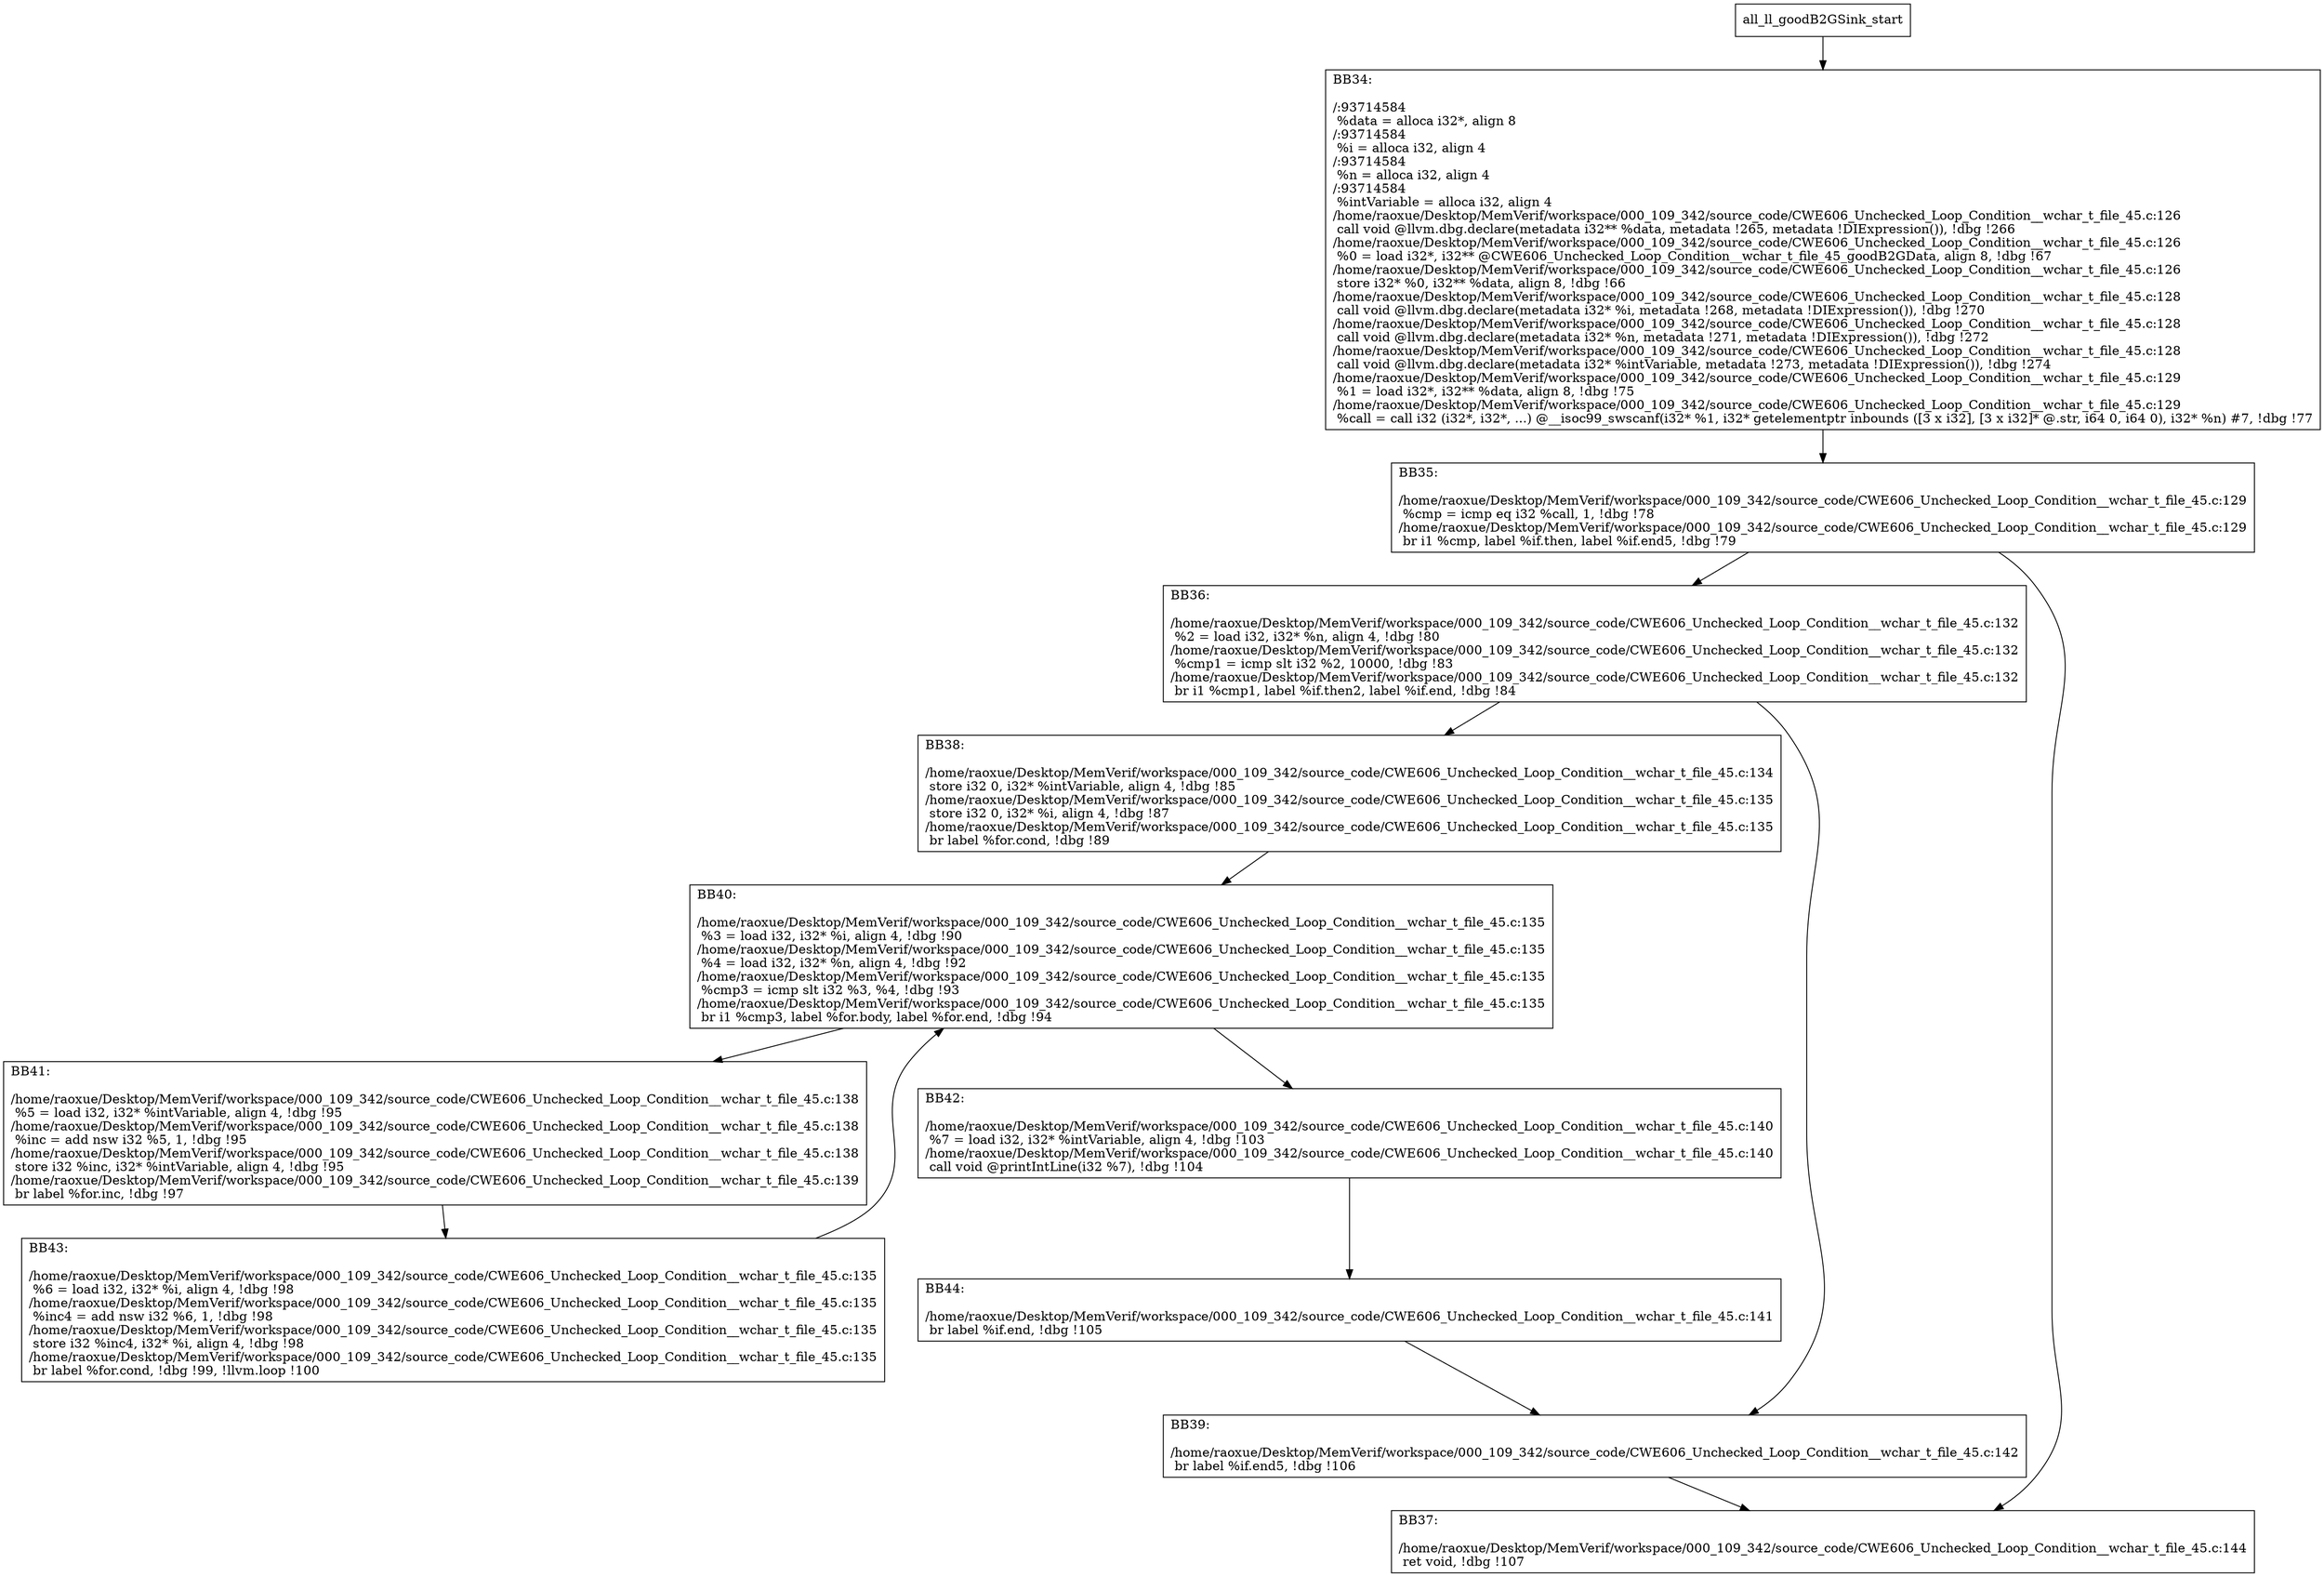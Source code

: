 digraph "CFG for'all_ll_goodB2GSink' function" {
	BBall_ll_goodB2GSink_start[shape=record,label="{all_ll_goodB2GSink_start}"];
	BBall_ll_goodB2GSink_start-> all_ll_goodB2GSinkBB34;
	all_ll_goodB2GSinkBB34 [shape=record, label="{BB34:\l\l/:93714584\l
  %data = alloca i32*, align 8\l
/:93714584\l
  %i = alloca i32, align 4\l
/:93714584\l
  %n = alloca i32, align 4\l
/:93714584\l
  %intVariable = alloca i32, align 4\l
/home/raoxue/Desktop/MemVerif/workspace/000_109_342/source_code/CWE606_Unchecked_Loop_Condition__wchar_t_file_45.c:126\l
  call void @llvm.dbg.declare(metadata i32** %data, metadata !265, metadata !DIExpression()), !dbg !266\l
/home/raoxue/Desktop/MemVerif/workspace/000_109_342/source_code/CWE606_Unchecked_Loop_Condition__wchar_t_file_45.c:126\l
  %0 = load i32*, i32** @CWE606_Unchecked_Loop_Condition__wchar_t_file_45_goodB2GData, align 8, !dbg !67\l
/home/raoxue/Desktop/MemVerif/workspace/000_109_342/source_code/CWE606_Unchecked_Loop_Condition__wchar_t_file_45.c:126\l
  store i32* %0, i32** %data, align 8, !dbg !66\l
/home/raoxue/Desktop/MemVerif/workspace/000_109_342/source_code/CWE606_Unchecked_Loop_Condition__wchar_t_file_45.c:128\l
  call void @llvm.dbg.declare(metadata i32* %i, metadata !268, metadata !DIExpression()), !dbg !270\l
/home/raoxue/Desktop/MemVerif/workspace/000_109_342/source_code/CWE606_Unchecked_Loop_Condition__wchar_t_file_45.c:128\l
  call void @llvm.dbg.declare(metadata i32* %n, metadata !271, metadata !DIExpression()), !dbg !272\l
/home/raoxue/Desktop/MemVerif/workspace/000_109_342/source_code/CWE606_Unchecked_Loop_Condition__wchar_t_file_45.c:128\l
  call void @llvm.dbg.declare(metadata i32* %intVariable, metadata !273, metadata !DIExpression()), !dbg !274\l
/home/raoxue/Desktop/MemVerif/workspace/000_109_342/source_code/CWE606_Unchecked_Loop_Condition__wchar_t_file_45.c:129\l
  %1 = load i32*, i32** %data, align 8, !dbg !75\l
/home/raoxue/Desktop/MemVerif/workspace/000_109_342/source_code/CWE606_Unchecked_Loop_Condition__wchar_t_file_45.c:129\l
  %call = call i32 (i32*, i32*, ...) @__isoc99_swscanf(i32* %1, i32* getelementptr inbounds ([3 x i32], [3 x i32]* @.str, i64 0, i64 0), i32* %n) #7, !dbg !77\l
}"];
	all_ll_goodB2GSinkBB34-> all_ll_goodB2GSinkBB35;
	all_ll_goodB2GSinkBB35 [shape=record, label="{BB35:\l\l/home/raoxue/Desktop/MemVerif/workspace/000_109_342/source_code/CWE606_Unchecked_Loop_Condition__wchar_t_file_45.c:129\l
  %cmp = icmp eq i32 %call, 1, !dbg !78\l
/home/raoxue/Desktop/MemVerif/workspace/000_109_342/source_code/CWE606_Unchecked_Loop_Condition__wchar_t_file_45.c:129\l
  br i1 %cmp, label %if.then, label %if.end5, !dbg !79\l
}"];
	all_ll_goodB2GSinkBB35-> all_ll_goodB2GSinkBB36;
	all_ll_goodB2GSinkBB35-> all_ll_goodB2GSinkBB37;
	all_ll_goodB2GSinkBB36 [shape=record, label="{BB36:\l\l/home/raoxue/Desktop/MemVerif/workspace/000_109_342/source_code/CWE606_Unchecked_Loop_Condition__wchar_t_file_45.c:132\l
  %2 = load i32, i32* %n, align 4, !dbg !80\l
/home/raoxue/Desktop/MemVerif/workspace/000_109_342/source_code/CWE606_Unchecked_Loop_Condition__wchar_t_file_45.c:132\l
  %cmp1 = icmp slt i32 %2, 10000, !dbg !83\l
/home/raoxue/Desktop/MemVerif/workspace/000_109_342/source_code/CWE606_Unchecked_Loop_Condition__wchar_t_file_45.c:132\l
  br i1 %cmp1, label %if.then2, label %if.end, !dbg !84\l
}"];
	all_ll_goodB2GSinkBB36-> all_ll_goodB2GSinkBB38;
	all_ll_goodB2GSinkBB36-> all_ll_goodB2GSinkBB39;
	all_ll_goodB2GSinkBB38 [shape=record, label="{BB38:\l\l/home/raoxue/Desktop/MemVerif/workspace/000_109_342/source_code/CWE606_Unchecked_Loop_Condition__wchar_t_file_45.c:134\l
  store i32 0, i32* %intVariable, align 4, !dbg !85\l
/home/raoxue/Desktop/MemVerif/workspace/000_109_342/source_code/CWE606_Unchecked_Loop_Condition__wchar_t_file_45.c:135\l
  store i32 0, i32* %i, align 4, !dbg !87\l
/home/raoxue/Desktop/MemVerif/workspace/000_109_342/source_code/CWE606_Unchecked_Loop_Condition__wchar_t_file_45.c:135\l
  br label %for.cond, !dbg !89\l
}"];
	all_ll_goodB2GSinkBB38-> all_ll_goodB2GSinkBB40;
	all_ll_goodB2GSinkBB40 [shape=record, label="{BB40:\l\l/home/raoxue/Desktop/MemVerif/workspace/000_109_342/source_code/CWE606_Unchecked_Loop_Condition__wchar_t_file_45.c:135\l
  %3 = load i32, i32* %i, align 4, !dbg !90\l
/home/raoxue/Desktop/MemVerif/workspace/000_109_342/source_code/CWE606_Unchecked_Loop_Condition__wchar_t_file_45.c:135\l
  %4 = load i32, i32* %n, align 4, !dbg !92\l
/home/raoxue/Desktop/MemVerif/workspace/000_109_342/source_code/CWE606_Unchecked_Loop_Condition__wchar_t_file_45.c:135\l
  %cmp3 = icmp slt i32 %3, %4, !dbg !93\l
/home/raoxue/Desktop/MemVerif/workspace/000_109_342/source_code/CWE606_Unchecked_Loop_Condition__wchar_t_file_45.c:135\l
  br i1 %cmp3, label %for.body, label %for.end, !dbg !94\l
}"];
	all_ll_goodB2GSinkBB40-> all_ll_goodB2GSinkBB41;
	all_ll_goodB2GSinkBB40-> all_ll_goodB2GSinkBB42;
	all_ll_goodB2GSinkBB41 [shape=record, label="{BB41:\l\l/home/raoxue/Desktop/MemVerif/workspace/000_109_342/source_code/CWE606_Unchecked_Loop_Condition__wchar_t_file_45.c:138\l
  %5 = load i32, i32* %intVariable, align 4, !dbg !95\l
/home/raoxue/Desktop/MemVerif/workspace/000_109_342/source_code/CWE606_Unchecked_Loop_Condition__wchar_t_file_45.c:138\l
  %inc = add nsw i32 %5, 1, !dbg !95\l
/home/raoxue/Desktop/MemVerif/workspace/000_109_342/source_code/CWE606_Unchecked_Loop_Condition__wchar_t_file_45.c:138\l
  store i32 %inc, i32* %intVariable, align 4, !dbg !95\l
/home/raoxue/Desktop/MemVerif/workspace/000_109_342/source_code/CWE606_Unchecked_Loop_Condition__wchar_t_file_45.c:139\l
  br label %for.inc, !dbg !97\l
}"];
	all_ll_goodB2GSinkBB41-> all_ll_goodB2GSinkBB43;
	all_ll_goodB2GSinkBB43 [shape=record, label="{BB43:\l\l/home/raoxue/Desktop/MemVerif/workspace/000_109_342/source_code/CWE606_Unchecked_Loop_Condition__wchar_t_file_45.c:135\l
  %6 = load i32, i32* %i, align 4, !dbg !98\l
/home/raoxue/Desktop/MemVerif/workspace/000_109_342/source_code/CWE606_Unchecked_Loop_Condition__wchar_t_file_45.c:135\l
  %inc4 = add nsw i32 %6, 1, !dbg !98\l
/home/raoxue/Desktop/MemVerif/workspace/000_109_342/source_code/CWE606_Unchecked_Loop_Condition__wchar_t_file_45.c:135\l
  store i32 %inc4, i32* %i, align 4, !dbg !98\l
/home/raoxue/Desktop/MemVerif/workspace/000_109_342/source_code/CWE606_Unchecked_Loop_Condition__wchar_t_file_45.c:135\l
  br label %for.cond, !dbg !99, !llvm.loop !100\l
}"];
	all_ll_goodB2GSinkBB43-> all_ll_goodB2GSinkBB40;
	all_ll_goodB2GSinkBB42 [shape=record, label="{BB42:\l\l/home/raoxue/Desktop/MemVerif/workspace/000_109_342/source_code/CWE606_Unchecked_Loop_Condition__wchar_t_file_45.c:140\l
  %7 = load i32, i32* %intVariable, align 4, !dbg !103\l
/home/raoxue/Desktop/MemVerif/workspace/000_109_342/source_code/CWE606_Unchecked_Loop_Condition__wchar_t_file_45.c:140\l
  call void @printIntLine(i32 %7), !dbg !104\l
}"];
	all_ll_goodB2GSinkBB42-> all_ll_goodB2GSinkBB44;
	all_ll_goodB2GSinkBB44 [shape=record, label="{BB44:\l\l/home/raoxue/Desktop/MemVerif/workspace/000_109_342/source_code/CWE606_Unchecked_Loop_Condition__wchar_t_file_45.c:141\l
  br label %if.end, !dbg !105\l
}"];
	all_ll_goodB2GSinkBB44-> all_ll_goodB2GSinkBB39;
	all_ll_goodB2GSinkBB39 [shape=record, label="{BB39:\l\l/home/raoxue/Desktop/MemVerif/workspace/000_109_342/source_code/CWE606_Unchecked_Loop_Condition__wchar_t_file_45.c:142\l
  br label %if.end5, !dbg !106\l
}"];
	all_ll_goodB2GSinkBB39-> all_ll_goodB2GSinkBB37;
	all_ll_goodB2GSinkBB37 [shape=record, label="{BB37:\l\l/home/raoxue/Desktop/MemVerif/workspace/000_109_342/source_code/CWE606_Unchecked_Loop_Condition__wchar_t_file_45.c:144\l
  ret void, !dbg !107\l
}"];
}
